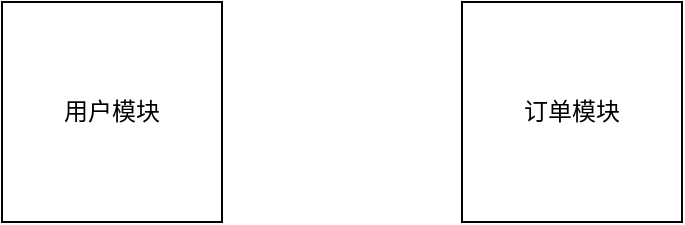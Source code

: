 <mxfile version="12.0.0" type="github" pages="1"><diagram id="WMjZHk-J2rDugeYggTa6" name="第 1 页"><mxGraphModel dx="1408" dy="755" grid="1" gridSize="10" guides="1" tooltips="1" connect="1" arrows="1" fold="1" page="1" pageScale="1" pageWidth="827" pageHeight="1169" math="0" shadow="0"><root><mxCell id="0"/><mxCell id="1" parent="0"/><mxCell id="TY9OjG6-pqf1wftRYbp1-1" value="用户模块" style="whiteSpace=wrap;html=1;aspect=fixed;" vertex="1" parent="1"><mxGeometry x="120" y="140" width="110" height="110" as="geometry"/></mxCell><mxCell id="TY9OjG6-pqf1wftRYbp1-3" value="订单模块" style="whiteSpace=wrap;html=1;aspect=fixed;" vertex="1" parent="1"><mxGeometry x="350" y="140" width="110" height="110" as="geometry"/></mxCell></root></mxGraphModel></diagram></mxfile>